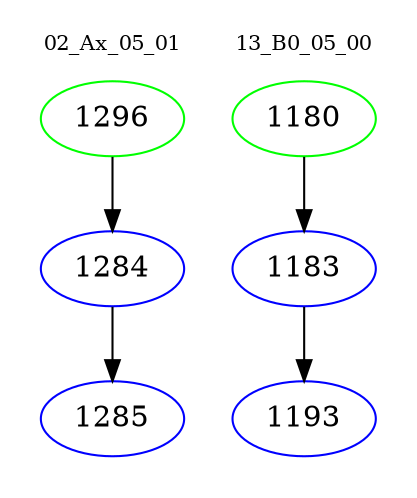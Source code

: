 digraph{
subgraph cluster_0 {
color = white
label = "02_Ax_05_01";
fontsize=10;
T0_1296 [label="1296", color="green"]
T0_1296 -> T0_1284 [color="black"]
T0_1284 [label="1284", color="blue"]
T0_1284 -> T0_1285 [color="black"]
T0_1285 [label="1285", color="blue"]
}
subgraph cluster_1 {
color = white
label = "13_B0_05_00";
fontsize=10;
T1_1180 [label="1180", color="green"]
T1_1180 -> T1_1183 [color="black"]
T1_1183 [label="1183", color="blue"]
T1_1183 -> T1_1193 [color="black"]
T1_1193 [label="1193", color="blue"]
}
}
